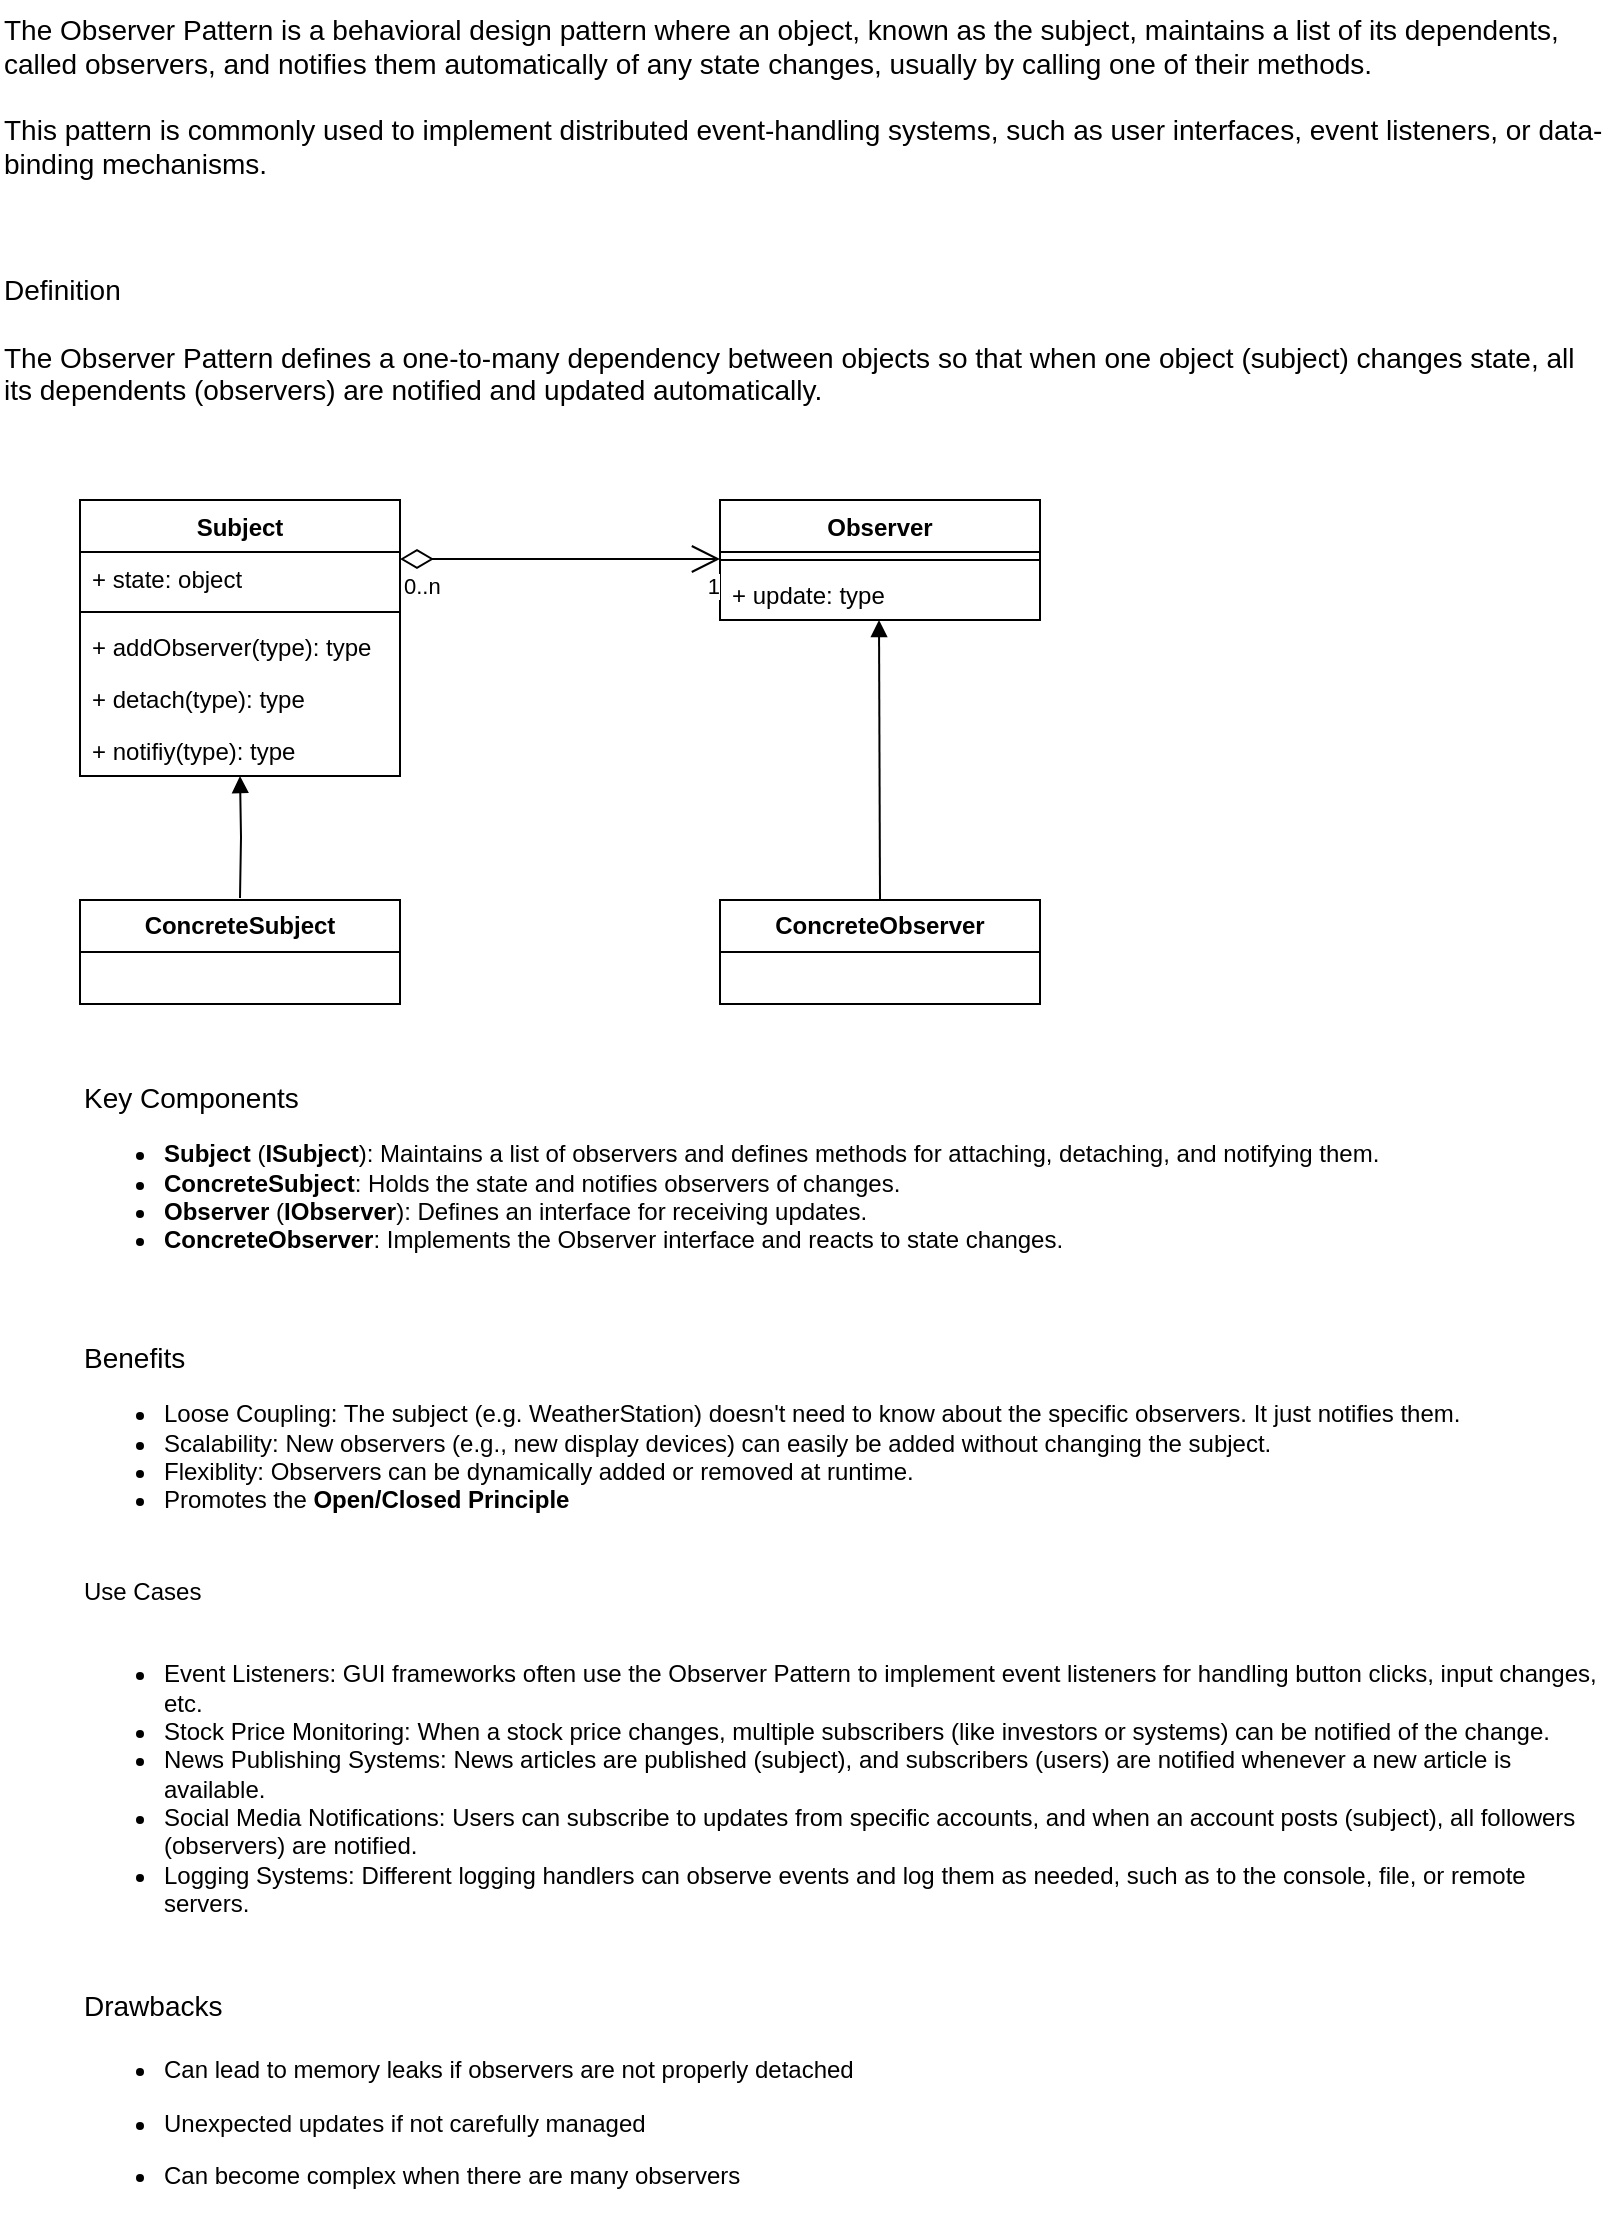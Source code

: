 <mxfile version="28.0.7">
  <diagram name="Page-1" id="4AnDUFGYBO-_3WgCWL5g">
    <mxGraphModel dx="914" dy="1636" grid="1" gridSize="10" guides="1" tooltips="1" connect="1" arrows="1" fold="1" page="1" pageScale="1" pageWidth="850" pageHeight="1100" math="0" shadow="0">
      <root>
        <mxCell id="0" />
        <mxCell id="1" parent="0" />
        <mxCell id="7SThADJdRw33NjqNuo1c-5" value="Subject" style="swimlane;fontStyle=1;align=center;verticalAlign=top;childLayout=stackLayout;horizontal=1;startSize=26;horizontalStack=0;resizeParent=1;resizeParentMax=0;resizeLast=0;collapsible=1;marginBottom=0;whiteSpace=wrap;html=1;" vertex="1" parent="1">
          <mxGeometry x="80" y="40" width="160" height="138" as="geometry" />
        </mxCell>
        <mxCell id="7SThADJdRw33NjqNuo1c-6" value="+ state: object" style="text;strokeColor=none;fillColor=none;align=left;verticalAlign=top;spacingLeft=4;spacingRight=4;overflow=hidden;rotatable=0;points=[[0,0.5],[1,0.5]];portConstraint=eastwest;whiteSpace=wrap;html=1;" vertex="1" parent="7SThADJdRw33NjqNuo1c-5">
          <mxGeometry y="26" width="160" height="26" as="geometry" />
        </mxCell>
        <mxCell id="7SThADJdRw33NjqNuo1c-7" value="" style="line;strokeWidth=1;fillColor=none;align=left;verticalAlign=middle;spacingTop=-1;spacingLeft=3;spacingRight=3;rotatable=0;labelPosition=right;points=[];portConstraint=eastwest;strokeColor=inherit;" vertex="1" parent="7SThADJdRw33NjqNuo1c-5">
          <mxGeometry y="52" width="160" height="8" as="geometry" />
        </mxCell>
        <mxCell id="7SThADJdRw33NjqNuo1c-9" value="+ addObserver(type): type" style="text;strokeColor=none;fillColor=none;align=left;verticalAlign=top;spacingLeft=4;spacingRight=4;overflow=hidden;rotatable=0;points=[[0,0.5],[1,0.5]];portConstraint=eastwest;whiteSpace=wrap;html=1;" vertex="1" parent="7SThADJdRw33NjqNuo1c-5">
          <mxGeometry y="60" width="160" height="26" as="geometry" />
        </mxCell>
        <mxCell id="7SThADJdRw33NjqNuo1c-10" value="+ detach(type): type" style="text;strokeColor=none;fillColor=none;align=left;verticalAlign=top;spacingLeft=4;spacingRight=4;overflow=hidden;rotatable=0;points=[[0,0.5],[1,0.5]];portConstraint=eastwest;whiteSpace=wrap;html=1;" vertex="1" parent="7SThADJdRw33NjqNuo1c-5">
          <mxGeometry y="86" width="160" height="26" as="geometry" />
        </mxCell>
        <mxCell id="7SThADJdRw33NjqNuo1c-8" value="+ notifiy(type): type" style="text;strokeColor=none;fillColor=none;align=left;verticalAlign=top;spacingLeft=4;spacingRight=4;overflow=hidden;rotatable=0;points=[[0,0.5],[1,0.5]];portConstraint=eastwest;whiteSpace=wrap;html=1;" vertex="1" parent="7SThADJdRw33NjqNuo1c-5">
          <mxGeometry y="112" width="160" height="26" as="geometry" />
        </mxCell>
        <mxCell id="7SThADJdRw33NjqNuo1c-12" value="Observer" style="swimlane;fontStyle=1;align=center;verticalAlign=top;childLayout=stackLayout;horizontal=1;startSize=26;horizontalStack=0;resizeParent=1;resizeParentMax=0;resizeLast=0;collapsible=1;marginBottom=0;whiteSpace=wrap;html=1;" vertex="1" parent="1">
          <mxGeometry x="400" y="40" width="160" height="60" as="geometry" />
        </mxCell>
        <mxCell id="7SThADJdRw33NjqNuo1c-14" value="" style="line;strokeWidth=1;fillColor=none;align=left;verticalAlign=middle;spacingTop=-1;spacingLeft=3;spacingRight=3;rotatable=0;labelPosition=right;points=[];portConstraint=eastwest;strokeColor=inherit;" vertex="1" parent="7SThADJdRw33NjqNuo1c-12">
          <mxGeometry y="26" width="160" height="8" as="geometry" />
        </mxCell>
        <mxCell id="7SThADJdRw33NjqNuo1c-15" value="+ update: type" style="text;strokeColor=none;fillColor=none;align=left;verticalAlign=top;spacingLeft=4;spacingRight=4;overflow=hidden;rotatable=0;points=[[0,0.5],[1,0.5]];portConstraint=eastwest;whiteSpace=wrap;html=1;" vertex="1" parent="7SThADJdRw33NjqNuo1c-12">
          <mxGeometry y="34" width="160" height="26" as="geometry" />
        </mxCell>
        <mxCell id="7SThADJdRw33NjqNuo1c-16" value="&lt;b&gt;ConcreteSubject&lt;/b&gt;" style="swimlane;fontStyle=0;childLayout=stackLayout;horizontal=1;startSize=26;fillColor=none;horizontalStack=0;resizeParent=1;resizeParentMax=0;resizeLast=0;collapsible=1;marginBottom=0;whiteSpace=wrap;html=1;" vertex="1" parent="1">
          <mxGeometry x="80" y="240" width="160" height="52" as="geometry" />
        </mxCell>
        <mxCell id="7SThADJdRw33NjqNuo1c-20" value="&lt;b&gt;ConcreteObserver&lt;/b&gt;" style="swimlane;fontStyle=0;childLayout=stackLayout;horizontal=1;startSize=26;fillColor=none;horizontalStack=0;resizeParent=1;resizeParentMax=0;resizeLast=0;collapsible=1;marginBottom=0;whiteSpace=wrap;html=1;" vertex="1" parent="1">
          <mxGeometry x="400" y="240" width="160" height="52" as="geometry" />
        </mxCell>
        <mxCell id="7SThADJdRw33NjqNuo1c-21" value="" style="endArrow=open;html=1;endSize=12;startArrow=diamondThin;startSize=14;startFill=0;edgeStyle=orthogonalEdgeStyle;rounded=0;" edge="1" parent="1">
          <mxGeometry relative="1" as="geometry">
            <mxPoint x="240" y="69.5" as="sourcePoint" />
            <mxPoint x="400" y="69.5" as="targetPoint" />
          </mxGeometry>
        </mxCell>
        <mxCell id="7SThADJdRw33NjqNuo1c-22" value="0..n" style="edgeLabel;resizable=0;html=1;align=left;verticalAlign=top;" connectable="0" vertex="1" parent="7SThADJdRw33NjqNuo1c-21">
          <mxGeometry x="-1" relative="1" as="geometry" />
        </mxCell>
        <mxCell id="7SThADJdRw33NjqNuo1c-23" value="1" style="edgeLabel;resizable=0;html=1;align=right;verticalAlign=top;" connectable="0" vertex="1" parent="7SThADJdRw33NjqNuo1c-21">
          <mxGeometry x="1" relative="1" as="geometry" />
        </mxCell>
        <mxCell id="7SThADJdRw33NjqNuo1c-26" value="" style="endArrow=block;endFill=1;html=1;edgeStyle=orthogonalEdgeStyle;align=left;verticalAlign=top;rounded=0;entryX=0.5;entryY=1;entryDx=0;entryDy=0;" edge="1" parent="1" target="7SThADJdRw33NjqNuo1c-5">
          <mxGeometry x="-1" relative="1" as="geometry">
            <mxPoint x="160" y="239" as="sourcePoint" />
            <mxPoint x="320" y="239" as="targetPoint" />
          </mxGeometry>
        </mxCell>
        <mxCell id="7SThADJdRw33NjqNuo1c-28" value="" style="endArrow=block;endFill=1;html=1;edgeStyle=orthogonalEdgeStyle;align=left;verticalAlign=top;rounded=0;entryX=0.5;entryY=1;entryDx=0;entryDy=0;exitX=0.5;exitY=0;exitDx=0;exitDy=0;" edge="1" parent="1" source="7SThADJdRw33NjqNuo1c-20">
          <mxGeometry x="-1" relative="1" as="geometry">
            <mxPoint x="479.5" y="161" as="sourcePoint" />
            <mxPoint x="479.5" y="100" as="targetPoint" />
            <mxPoint as="offset" />
          </mxGeometry>
        </mxCell>
        <mxCell id="7SThADJdRw33NjqNuo1c-30" value="The Observer Pattern is a behavioral design pattern where an object, known as the subject, maintains a list of its dependents, called observers, and notifies them automatically of any state changes, usually by calling one of their methods.&#xa;&#xa;This pattern is commonly used to implement distributed event-handling systems, such as user interfaces, event listeners, or data-binding mechanisms." style="text;whiteSpace=wrap;fontSize=14;" vertex="1" parent="1">
          <mxGeometry x="40" y="-210" width="810" height="100" as="geometry" />
        </mxCell>
        <mxCell id="7SThADJdRw33NjqNuo1c-31" value="Definition&#xa;&#xa;The Observer Pattern defines a one-to-many dependency between objects so that when one object (subject) changes state, all its dependents (observers) are notified and updated automatically." style="text;whiteSpace=wrap;fontSize=14;" vertex="1" parent="1">
          <mxGeometry x="40" y="-80" width="800" height="70" as="geometry" />
        </mxCell>
        <mxCell id="7SThADJdRw33NjqNuo1c-32" value="&lt;div&gt;&lt;font style=&quot;font-size: 14px;&quot;&gt;Key Components&lt;/font&gt;&lt;/div&gt;&lt;div&gt;&lt;ul&gt;&lt;li&gt;&lt;b&gt;Subject &lt;/b&gt;(&lt;b&gt;ISubject&lt;/b&gt;): Maintains a list of observers and defines methods for attaching, detaching, and notifying them.&lt;/li&gt;&lt;li&gt;&lt;b&gt;ConcreteSubject&lt;/b&gt;: Holds the state and notifies observers of changes.&lt;/li&gt;&lt;li&gt;&lt;b&gt;Observer &lt;/b&gt;(&lt;b&gt;IObserver&lt;/b&gt;): Defines an interface for receiving updates.&lt;/li&gt;&lt;li&gt;&lt;b&gt;ConcreteObserver&lt;/b&gt;: Implements the Observer interface and reacts to state changes.&lt;/li&gt;&lt;/ul&gt;&lt;/div&gt;" style="text;html=1;align=left;verticalAlign=middle;whiteSpace=wrap;rounded=0;" vertex="1" parent="1">
          <mxGeometry x="80" y="320" width="720" height="120" as="geometry" />
        </mxCell>
        <mxCell id="7SThADJdRw33NjqNuo1c-33" value="&lt;div&gt;&lt;font style=&quot;font-size: 14px;&quot;&gt;Benefits&lt;/font&gt;&lt;/div&gt;&lt;ul&gt;&lt;li&gt;Loose Coupling: The subject (e.g. WeatherStation) doesn&#39;t need to know about the specific observers. It just notifies them.&lt;/li&gt;&lt;li&gt;Scalability: New observers (e.g., new display devices) can easily be added without changing the subject.&lt;/li&gt;&lt;li&gt;Flexiblity: Observers can be dynamically added or removed at runtime.&lt;/li&gt;&lt;li&gt;Promotes the &lt;strong data-end=&quot;4384&quot; data-start=&quot;4359&quot;&gt;Open/Closed Principle&lt;/strong&gt;&lt;/li&gt;&lt;/ul&gt;" style="text;html=1;align=left;verticalAlign=middle;whiteSpace=wrap;rounded=0;" vertex="1" parent="1">
          <mxGeometry x="80" y="450" width="760" height="120" as="geometry" />
        </mxCell>
        <mxCell id="7SThADJdRw33NjqNuo1c-35" value="&lt;div&gt;Use Cases&lt;b&gt;&lt;br&gt;&lt;/b&gt;&lt;/div&gt;&lt;div&gt;&lt;b&gt;&lt;br&gt;&lt;/b&gt;&lt;/div&gt;&lt;div&gt;&lt;ul&gt;&lt;li&gt;Event Listeners: GUI frameworks often use the Observer Pattern to implement event listeners for handling button clicks, input changes, etc.&lt;/li&gt;&lt;li&gt;Stock Price Monitoring: When a stock price changes, multiple subscribers (like investors or systems) can be notified of the change.&lt;/li&gt;&lt;li&gt;News Publishing Systems: News articles are published (subject), and subscribers (users) are notified whenever a new article is available.&lt;/li&gt;&lt;li&gt;Social Media Notifications: Users can subscribe to updates from specific accounts, and when an account posts (subject), all followers (observers) are notified.&lt;/li&gt;&lt;li&gt;Logging Systems: Different logging handlers can observe events and log them as needed, such as to the console, file, or remote servers.&lt;br&gt;&lt;/li&gt;&lt;/ul&gt;&lt;/div&gt;" style="text;html=1;align=left;verticalAlign=middle;whiteSpace=wrap;rounded=0;" vertex="1" parent="1">
          <mxGeometry x="80" y="590" width="760" height="160" as="geometry" />
        </mxCell>
        <mxCell id="7SThADJdRw33NjqNuo1c-36" value="&lt;h2 data-start=&quot;4391&quot; data-end=&quot;4406&quot;&gt;&lt;font style=&quot;font-size: 14px; font-weight: normal;&quot;&gt;Drawbacks&lt;/font&gt;&lt;/h2&gt;&lt;ul data-start=&quot;4408&quot; data-end=&quot;4570&quot;&gt;&lt;li data-start=&quot;4408&quot; data-end=&quot;4473&quot;&gt;&lt;p data-start=&quot;4410&quot; data-end=&quot;4473&quot;&gt;Can lead to memory leaks if observers are not properly detached&lt;/p&gt;&lt;/li&gt;&lt;li data-start=&quot;4408&quot; data-end=&quot;4473&quot;&gt;&lt;p data-start=&quot;4410&quot; data-end=&quot;4473&quot;&gt;Unexpected updates if not carefully managed&lt;/p&gt;&lt;/li&gt;&lt;li data-start=&quot;4520&quot; data-end=&quot;4570&quot;&gt;&lt;p data-start=&quot;4522&quot; data-end=&quot;4570&quot;&gt;Can become complex when there are many observers&lt;/p&gt;&lt;/li&gt;&lt;/ul&gt;" style="text;whiteSpace=wrap;html=1;" vertex="1" parent="1">
          <mxGeometry x="80" y="760" width="760" height="120" as="geometry" />
        </mxCell>
      </root>
    </mxGraphModel>
  </diagram>
</mxfile>
